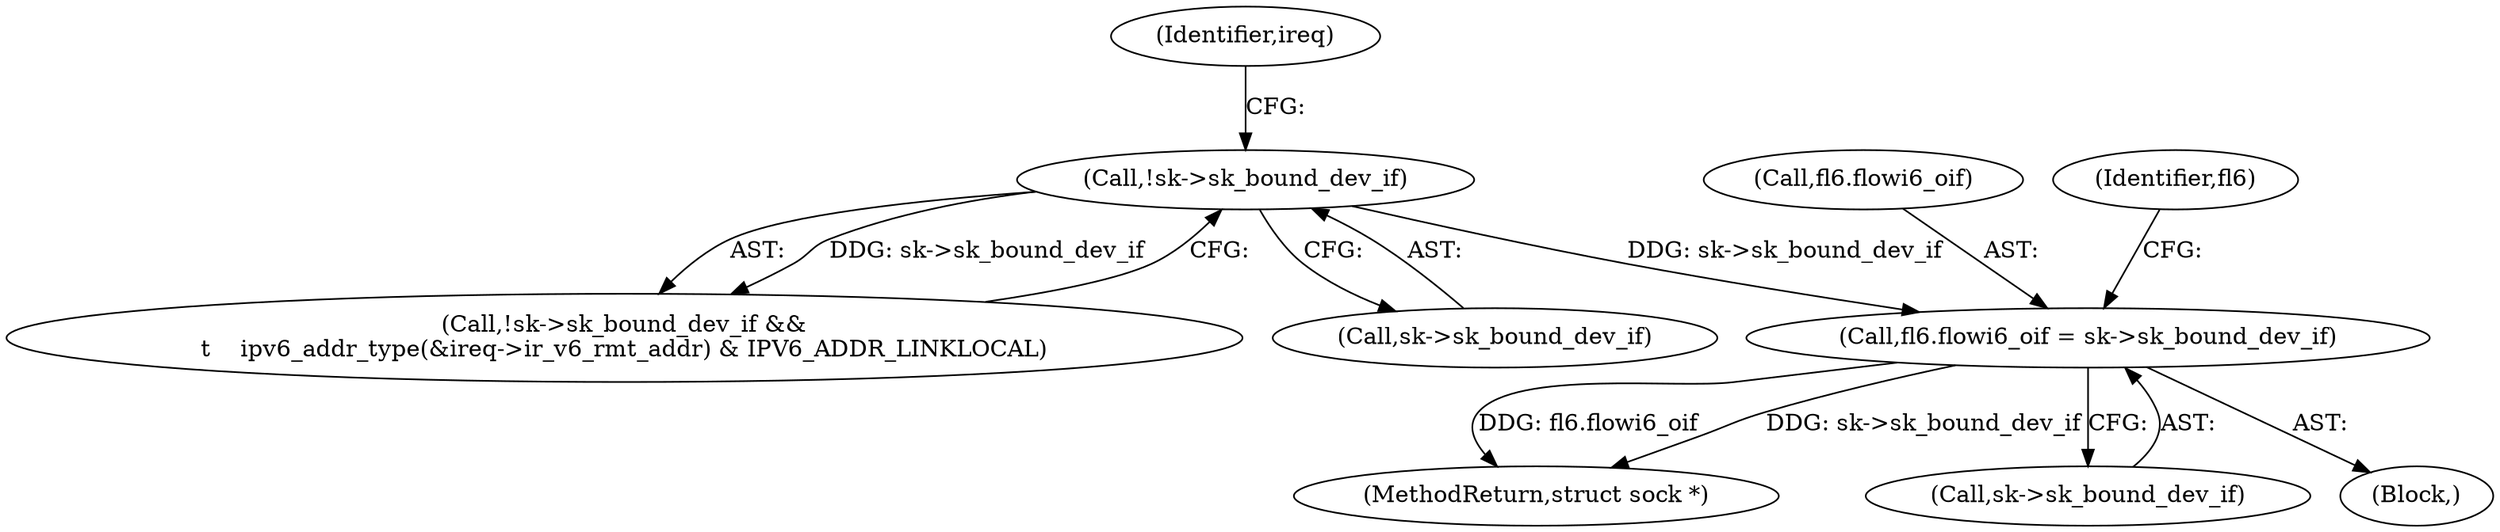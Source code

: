 digraph "0_linux_45f6fad84cc305103b28d73482b344d7f5b76f39_14@pointer" {
"1000460" [label="(Call,fl6.flowi6_oif = sk->sk_bound_dev_if)"];
"1000330" [label="(Call,!sk->sk_bound_dev_if)"];
"1000330" [label="(Call,!sk->sk_bound_dev_if)"];
"1000560" [label="(MethodReturn,struct sock *)"];
"1000329" [label="(Call,!sk->sk_bound_dev_if &&\n\t    ipv6_addr_type(&ireq->ir_v6_rmt_addr) & IPV6_ADDR_LINKLOCAL)"];
"1000331" [label="(Call,sk->sk_bound_dev_if)"];
"1000460" [label="(Call,fl6.flowi6_oif = sk->sk_bound_dev_if)"];
"1000338" [label="(Identifier,ireq)"];
"1000461" [label="(Call,fl6.flowi6_oif)"];
"1000464" [label="(Call,sk->sk_bound_dev_if)"];
"1000421" [label="(Block,)"];
"1000469" [label="(Identifier,fl6)"];
"1000460" -> "1000421"  [label="AST: "];
"1000460" -> "1000464"  [label="CFG: "];
"1000461" -> "1000460"  [label="AST: "];
"1000464" -> "1000460"  [label="AST: "];
"1000469" -> "1000460"  [label="CFG: "];
"1000460" -> "1000560"  [label="DDG: fl6.flowi6_oif"];
"1000460" -> "1000560"  [label="DDG: sk->sk_bound_dev_if"];
"1000330" -> "1000460"  [label="DDG: sk->sk_bound_dev_if"];
"1000330" -> "1000329"  [label="AST: "];
"1000330" -> "1000331"  [label="CFG: "];
"1000331" -> "1000330"  [label="AST: "];
"1000338" -> "1000330"  [label="CFG: "];
"1000329" -> "1000330"  [label="CFG: "];
"1000330" -> "1000329"  [label="DDG: sk->sk_bound_dev_if"];
}
